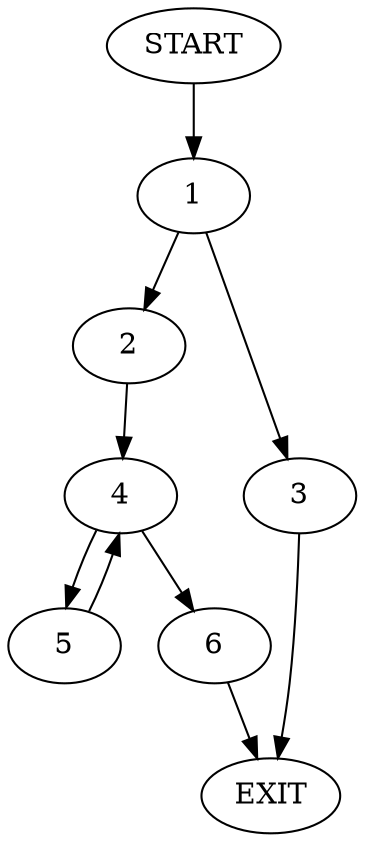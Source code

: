 digraph {
0 [label="START"]
7 [label="EXIT"]
0 -> 1
1 -> 2
1 -> 3
3 -> 7
2 -> 4
4 -> 5
4 -> 6
5 -> 4
6 -> 7
}
